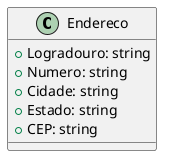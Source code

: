 @startuml Endereco-Code
class Endereco {
  + Logradouro: string
  + Numero: string
  + Cidade: string
  + Estado: string
  + CEP: string
}
@enduml
